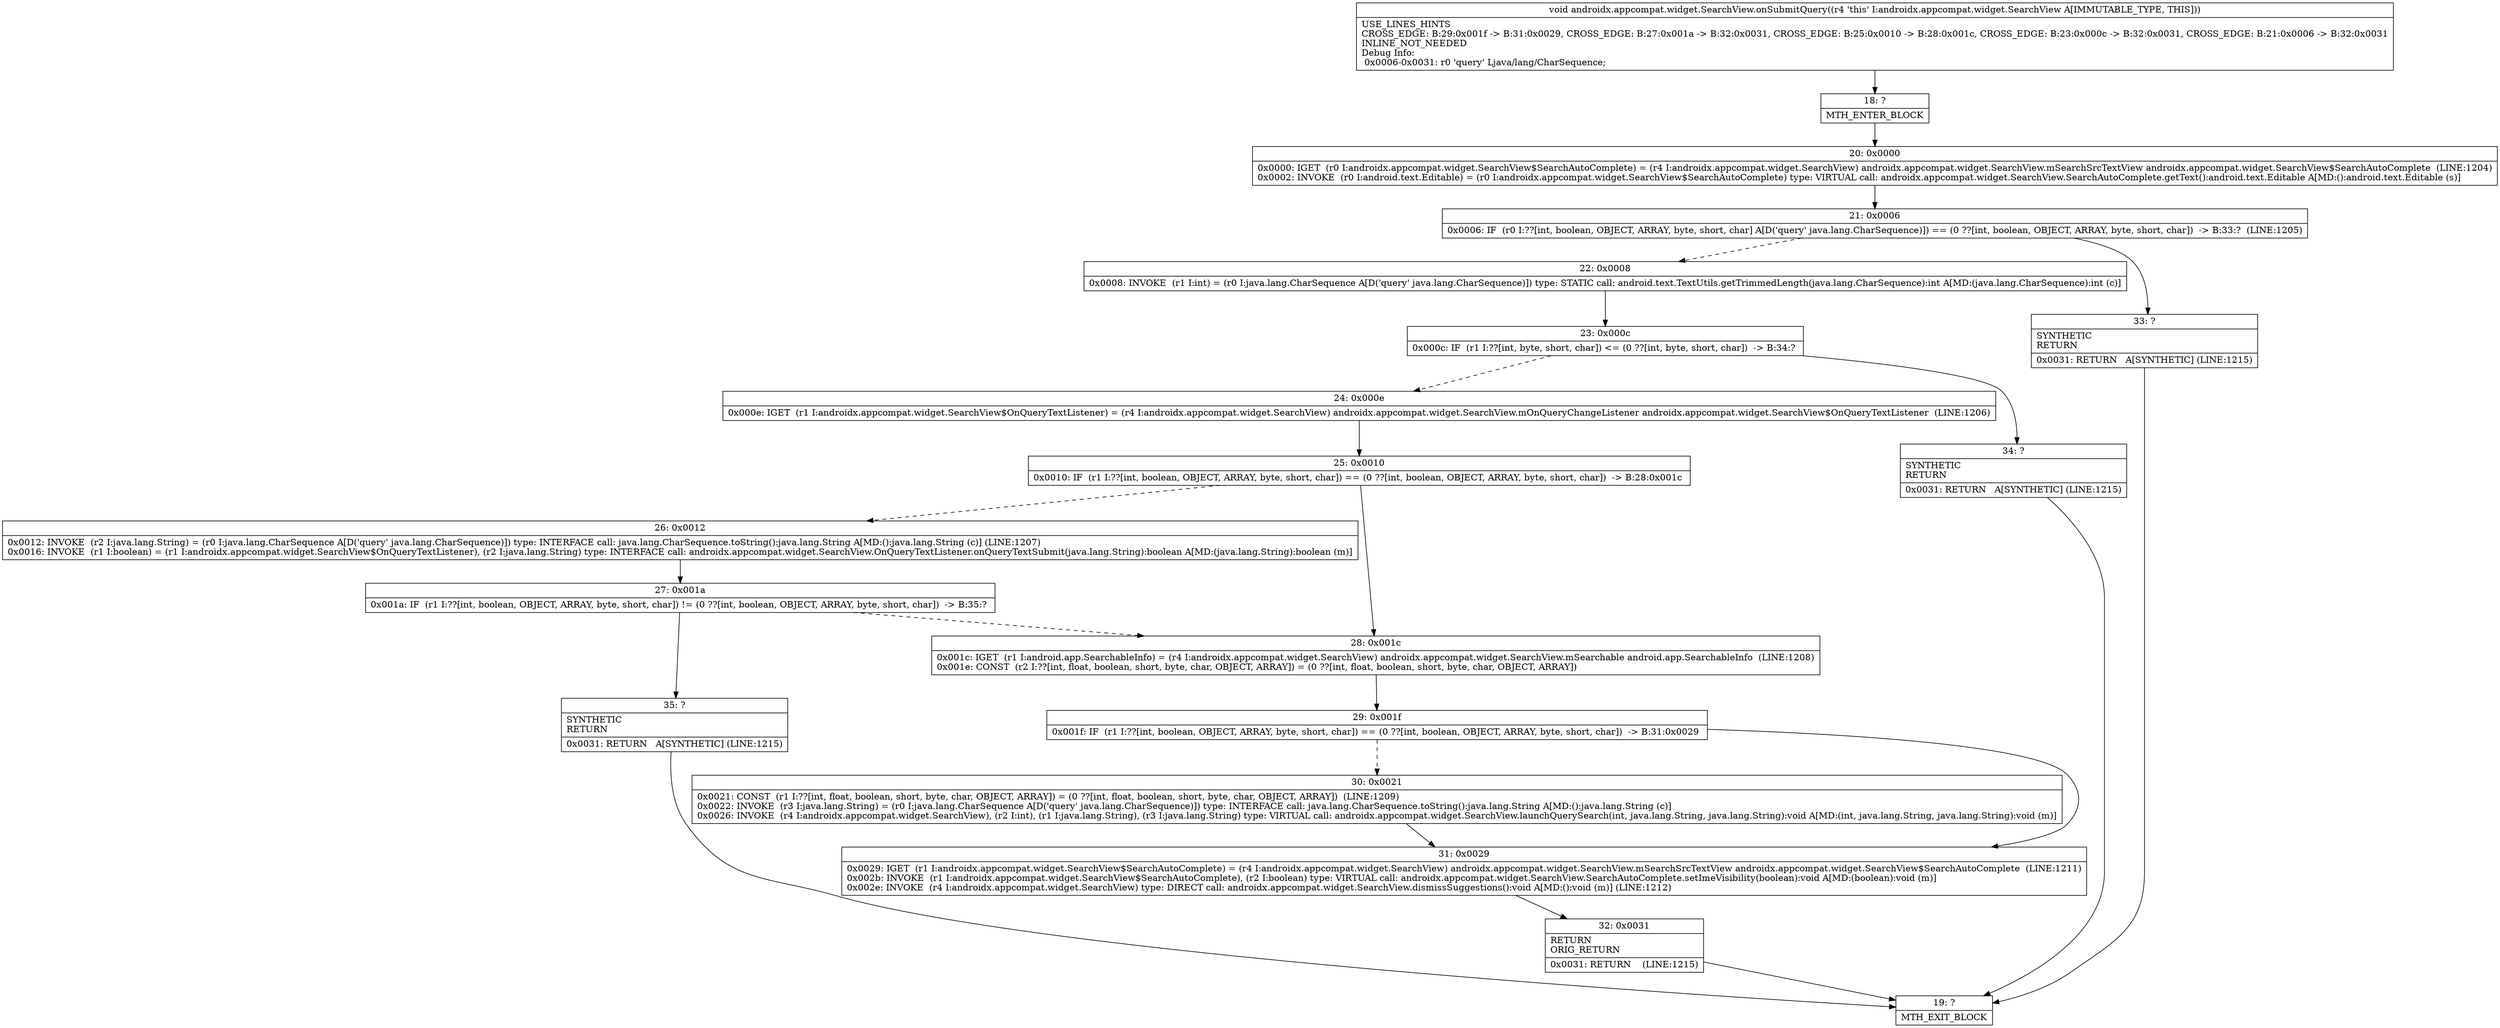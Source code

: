 digraph "CFG forandroidx.appcompat.widget.SearchView.onSubmitQuery()V" {
Node_18 [shape=record,label="{18\:\ ?|MTH_ENTER_BLOCK\l}"];
Node_20 [shape=record,label="{20\:\ 0x0000|0x0000: IGET  (r0 I:androidx.appcompat.widget.SearchView$SearchAutoComplete) = (r4 I:androidx.appcompat.widget.SearchView) androidx.appcompat.widget.SearchView.mSearchSrcTextView androidx.appcompat.widget.SearchView$SearchAutoComplete  (LINE:1204)\l0x0002: INVOKE  (r0 I:android.text.Editable) = (r0 I:androidx.appcompat.widget.SearchView$SearchAutoComplete) type: VIRTUAL call: androidx.appcompat.widget.SearchView.SearchAutoComplete.getText():android.text.Editable A[MD:():android.text.Editable (s)]\l}"];
Node_21 [shape=record,label="{21\:\ 0x0006|0x0006: IF  (r0 I:??[int, boolean, OBJECT, ARRAY, byte, short, char] A[D('query' java.lang.CharSequence)]) == (0 ??[int, boolean, OBJECT, ARRAY, byte, short, char])  \-\> B:33:?  (LINE:1205)\l}"];
Node_22 [shape=record,label="{22\:\ 0x0008|0x0008: INVOKE  (r1 I:int) = (r0 I:java.lang.CharSequence A[D('query' java.lang.CharSequence)]) type: STATIC call: android.text.TextUtils.getTrimmedLength(java.lang.CharSequence):int A[MD:(java.lang.CharSequence):int (c)]\l}"];
Node_23 [shape=record,label="{23\:\ 0x000c|0x000c: IF  (r1 I:??[int, byte, short, char]) \<= (0 ??[int, byte, short, char])  \-\> B:34:? \l}"];
Node_24 [shape=record,label="{24\:\ 0x000e|0x000e: IGET  (r1 I:androidx.appcompat.widget.SearchView$OnQueryTextListener) = (r4 I:androidx.appcompat.widget.SearchView) androidx.appcompat.widget.SearchView.mOnQueryChangeListener androidx.appcompat.widget.SearchView$OnQueryTextListener  (LINE:1206)\l}"];
Node_25 [shape=record,label="{25\:\ 0x0010|0x0010: IF  (r1 I:??[int, boolean, OBJECT, ARRAY, byte, short, char]) == (0 ??[int, boolean, OBJECT, ARRAY, byte, short, char])  \-\> B:28:0x001c \l}"];
Node_26 [shape=record,label="{26\:\ 0x0012|0x0012: INVOKE  (r2 I:java.lang.String) = (r0 I:java.lang.CharSequence A[D('query' java.lang.CharSequence)]) type: INTERFACE call: java.lang.CharSequence.toString():java.lang.String A[MD:():java.lang.String (c)] (LINE:1207)\l0x0016: INVOKE  (r1 I:boolean) = (r1 I:androidx.appcompat.widget.SearchView$OnQueryTextListener), (r2 I:java.lang.String) type: INTERFACE call: androidx.appcompat.widget.SearchView.OnQueryTextListener.onQueryTextSubmit(java.lang.String):boolean A[MD:(java.lang.String):boolean (m)]\l}"];
Node_27 [shape=record,label="{27\:\ 0x001a|0x001a: IF  (r1 I:??[int, boolean, OBJECT, ARRAY, byte, short, char]) != (0 ??[int, boolean, OBJECT, ARRAY, byte, short, char])  \-\> B:35:? \l}"];
Node_35 [shape=record,label="{35\:\ ?|SYNTHETIC\lRETURN\l|0x0031: RETURN   A[SYNTHETIC] (LINE:1215)\l}"];
Node_19 [shape=record,label="{19\:\ ?|MTH_EXIT_BLOCK\l}"];
Node_28 [shape=record,label="{28\:\ 0x001c|0x001c: IGET  (r1 I:android.app.SearchableInfo) = (r4 I:androidx.appcompat.widget.SearchView) androidx.appcompat.widget.SearchView.mSearchable android.app.SearchableInfo  (LINE:1208)\l0x001e: CONST  (r2 I:??[int, float, boolean, short, byte, char, OBJECT, ARRAY]) = (0 ??[int, float, boolean, short, byte, char, OBJECT, ARRAY]) \l}"];
Node_29 [shape=record,label="{29\:\ 0x001f|0x001f: IF  (r1 I:??[int, boolean, OBJECT, ARRAY, byte, short, char]) == (0 ??[int, boolean, OBJECT, ARRAY, byte, short, char])  \-\> B:31:0x0029 \l}"];
Node_30 [shape=record,label="{30\:\ 0x0021|0x0021: CONST  (r1 I:??[int, float, boolean, short, byte, char, OBJECT, ARRAY]) = (0 ??[int, float, boolean, short, byte, char, OBJECT, ARRAY])  (LINE:1209)\l0x0022: INVOKE  (r3 I:java.lang.String) = (r0 I:java.lang.CharSequence A[D('query' java.lang.CharSequence)]) type: INTERFACE call: java.lang.CharSequence.toString():java.lang.String A[MD:():java.lang.String (c)]\l0x0026: INVOKE  (r4 I:androidx.appcompat.widget.SearchView), (r2 I:int), (r1 I:java.lang.String), (r3 I:java.lang.String) type: VIRTUAL call: androidx.appcompat.widget.SearchView.launchQuerySearch(int, java.lang.String, java.lang.String):void A[MD:(int, java.lang.String, java.lang.String):void (m)]\l}"];
Node_31 [shape=record,label="{31\:\ 0x0029|0x0029: IGET  (r1 I:androidx.appcompat.widget.SearchView$SearchAutoComplete) = (r4 I:androidx.appcompat.widget.SearchView) androidx.appcompat.widget.SearchView.mSearchSrcTextView androidx.appcompat.widget.SearchView$SearchAutoComplete  (LINE:1211)\l0x002b: INVOKE  (r1 I:androidx.appcompat.widget.SearchView$SearchAutoComplete), (r2 I:boolean) type: VIRTUAL call: androidx.appcompat.widget.SearchView.SearchAutoComplete.setImeVisibility(boolean):void A[MD:(boolean):void (m)]\l0x002e: INVOKE  (r4 I:androidx.appcompat.widget.SearchView) type: DIRECT call: androidx.appcompat.widget.SearchView.dismissSuggestions():void A[MD:():void (m)] (LINE:1212)\l}"];
Node_32 [shape=record,label="{32\:\ 0x0031|RETURN\lORIG_RETURN\l|0x0031: RETURN    (LINE:1215)\l}"];
Node_34 [shape=record,label="{34\:\ ?|SYNTHETIC\lRETURN\l|0x0031: RETURN   A[SYNTHETIC] (LINE:1215)\l}"];
Node_33 [shape=record,label="{33\:\ ?|SYNTHETIC\lRETURN\l|0x0031: RETURN   A[SYNTHETIC] (LINE:1215)\l}"];
MethodNode[shape=record,label="{void androidx.appcompat.widget.SearchView.onSubmitQuery((r4 'this' I:androidx.appcompat.widget.SearchView A[IMMUTABLE_TYPE, THIS]))  | USE_LINES_HINTS\lCROSS_EDGE: B:29:0x001f \-\> B:31:0x0029, CROSS_EDGE: B:27:0x001a \-\> B:32:0x0031, CROSS_EDGE: B:25:0x0010 \-\> B:28:0x001c, CROSS_EDGE: B:23:0x000c \-\> B:32:0x0031, CROSS_EDGE: B:21:0x0006 \-\> B:32:0x0031\lINLINE_NOT_NEEDED\lDebug Info:\l  0x0006\-0x0031: r0 'query' Ljava\/lang\/CharSequence;\l}"];
MethodNode -> Node_18;Node_18 -> Node_20;
Node_20 -> Node_21;
Node_21 -> Node_22[style=dashed];
Node_21 -> Node_33;
Node_22 -> Node_23;
Node_23 -> Node_24[style=dashed];
Node_23 -> Node_34;
Node_24 -> Node_25;
Node_25 -> Node_26[style=dashed];
Node_25 -> Node_28;
Node_26 -> Node_27;
Node_27 -> Node_28[style=dashed];
Node_27 -> Node_35;
Node_35 -> Node_19;
Node_28 -> Node_29;
Node_29 -> Node_30[style=dashed];
Node_29 -> Node_31;
Node_30 -> Node_31;
Node_31 -> Node_32;
Node_32 -> Node_19;
Node_34 -> Node_19;
Node_33 -> Node_19;
}

